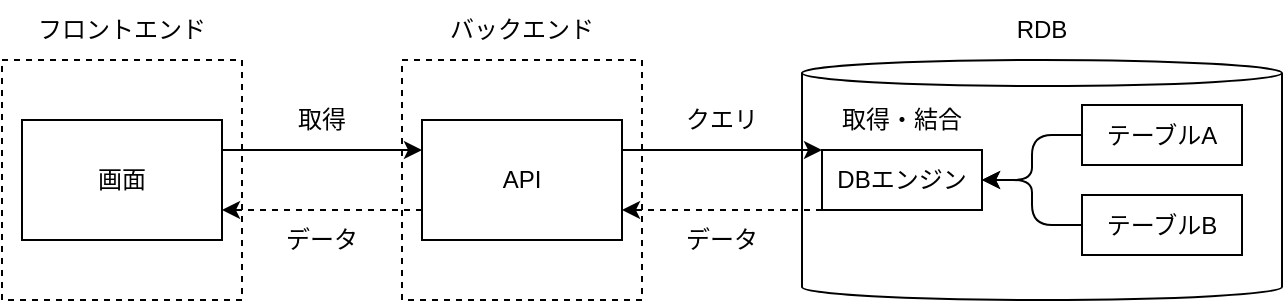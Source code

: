 <mxfile>
    <diagram id="-dW0x4oIb6qleeKS4_x-" name="Page-1">
        <mxGraphModel dx="1722" dy="1162" grid="1" gridSize="10" guides="1" tooltips="1" connect="1" arrows="1" fold="1" page="1" pageScale="1" pageWidth="850" pageHeight="1100" math="0" shadow="0">
            <root>
                <mxCell id="0"/>
                <mxCell id="1" parent="0"/>
                <mxCell id="2" value="" style="rounded=0;whiteSpace=wrap;html=1;fillColor=none;dashed=1;" vertex="1" parent="1">
                    <mxGeometry x="40" y="80" width="120" height="120" as="geometry"/>
                </mxCell>
                <mxCell id="3" value="フロントエンド" style="text;html=1;strokeColor=none;fillColor=none;align=center;verticalAlign=middle;whiteSpace=wrap;rounded=0;" vertex="1" parent="1">
                    <mxGeometry x="40" y="50" width="120" height="30" as="geometry"/>
                </mxCell>
                <mxCell id="4" value="画面" style="rounded=0;whiteSpace=wrap;html=1;fillColor=none;" vertex="1" parent="1">
                    <mxGeometry x="50" y="110" width="100" height="60" as="geometry"/>
                </mxCell>
                <mxCell id="6" value="" style="rounded=0;whiteSpace=wrap;html=1;fillColor=none;dashed=1;" vertex="1" parent="1">
                    <mxGeometry x="240" y="80" width="120" height="120" as="geometry"/>
                </mxCell>
                <mxCell id="7" value="バックエンド" style="text;html=1;strokeColor=none;fillColor=none;align=center;verticalAlign=middle;whiteSpace=wrap;rounded=0;" vertex="1" parent="1">
                    <mxGeometry x="240" y="50" width="120" height="30" as="geometry"/>
                </mxCell>
                <mxCell id="8" value="API" style="rounded=0;whiteSpace=wrap;html=1;fillColor=none;" vertex="1" parent="1">
                    <mxGeometry x="250" y="110" width="100" height="60" as="geometry"/>
                </mxCell>
                <mxCell id="9" value="" style="shape=cylinder3;whiteSpace=wrap;html=1;boundedLbl=1;backgroundOutline=1;size=6.5;fillColor=none;" vertex="1" parent="1">
                    <mxGeometry x="440" y="80" width="240" height="120" as="geometry"/>
                </mxCell>
                <mxCell id="10" value="DBエンジン" style="rounded=0;whiteSpace=wrap;html=1;fillColor=none;" vertex="1" parent="1">
                    <mxGeometry x="450" y="125" width="80" height="30" as="geometry"/>
                </mxCell>
                <mxCell id="11" value="テーブルA" style="rounded=0;whiteSpace=wrap;html=1;fillColor=none;" vertex="1" parent="1">
                    <mxGeometry x="580" y="102.5" width="80" height="30" as="geometry"/>
                </mxCell>
                <mxCell id="12" value="テーブルB" style="rounded=0;whiteSpace=wrap;html=1;fillColor=none;" vertex="1" parent="1">
                    <mxGeometry x="580" y="147.5" width="80" height="30" as="geometry"/>
                </mxCell>
                <mxCell id="13" value="RDB" style="text;html=1;strokeColor=none;fillColor=none;align=center;verticalAlign=middle;whiteSpace=wrap;rounded=0;" vertex="1" parent="1">
                    <mxGeometry x="500" y="50" width="120" height="30" as="geometry"/>
                </mxCell>
                <mxCell id="14" value="" style="endArrow=classic;html=1;exitX=1;exitY=0.25;exitDx=0;exitDy=0;entryX=0;entryY=0.25;entryDx=0;entryDy=0;" edge="1" parent="1" source="4" target="8">
                    <mxGeometry width="50" height="50" relative="1" as="geometry">
                        <mxPoint x="180" y="125" as="sourcePoint"/>
                        <mxPoint x="230" y="75" as="targetPoint"/>
                    </mxGeometry>
                </mxCell>
                <mxCell id="15" value="取得" style="text;html=1;strokeColor=none;fillColor=none;align=center;verticalAlign=middle;whiteSpace=wrap;rounded=0;" vertex="1" parent="1">
                    <mxGeometry x="170" y="95" width="60" height="30" as="geometry"/>
                </mxCell>
                <mxCell id="16" value="" style="endArrow=classic;html=1;exitX=1;exitY=0.25;exitDx=0;exitDy=0;entryX=0;entryY=0;entryDx=0;entryDy=0;" edge="1" parent="1" source="8" target="10">
                    <mxGeometry width="50" height="50" relative="1" as="geometry">
                        <mxPoint x="410" y="230" as="sourcePoint"/>
                        <mxPoint x="510" y="230" as="targetPoint"/>
                    </mxGeometry>
                </mxCell>
                <mxCell id="17" value="クエリ" style="text;html=1;strokeColor=none;fillColor=none;align=center;verticalAlign=middle;whiteSpace=wrap;rounded=0;" vertex="1" parent="1">
                    <mxGeometry x="370" y="95" width="60" height="30" as="geometry"/>
                </mxCell>
                <mxCell id="18" value="取得・結合" style="text;html=1;strokeColor=none;fillColor=none;align=center;verticalAlign=middle;whiteSpace=wrap;rounded=0;" vertex="1" parent="1">
                    <mxGeometry x="455" y="95" width="70" height="30" as="geometry"/>
                </mxCell>
                <mxCell id="21" value="" style="endArrow=classic;html=1;exitX=0;exitY=0.5;exitDx=0;exitDy=0;entryX=1;entryY=0.5;entryDx=0;entryDy=0;edgeStyle=orthogonalEdgeStyle;" edge="1" parent="1" source="11" target="10">
                    <mxGeometry width="50" height="50" relative="1" as="geometry">
                        <mxPoint x="400" y="240" as="sourcePoint"/>
                        <mxPoint x="450" y="190" as="targetPoint"/>
                    </mxGeometry>
                </mxCell>
                <mxCell id="22" value="" style="endArrow=classic;html=1;exitX=0;exitY=0.5;exitDx=0;exitDy=0;entryX=1;entryY=0.5;entryDx=0;entryDy=0;edgeStyle=orthogonalEdgeStyle;" edge="1" parent="1" source="12" target="10">
                    <mxGeometry width="50" height="50" relative="1" as="geometry">
                        <mxPoint x="400" y="240" as="sourcePoint"/>
                        <mxPoint x="450" y="190" as="targetPoint"/>
                    </mxGeometry>
                </mxCell>
                <mxCell id="23" value="" style="endArrow=classic;html=1;exitX=0;exitY=1;exitDx=0;exitDy=0;entryX=1;entryY=0.75;entryDx=0;entryDy=0;dashed=1;" edge="1" parent="1" source="10" target="8">
                    <mxGeometry width="50" height="50" relative="1" as="geometry">
                        <mxPoint x="400" y="240" as="sourcePoint"/>
                        <mxPoint x="450" y="190" as="targetPoint"/>
                    </mxGeometry>
                </mxCell>
                <mxCell id="24" value="データ" style="text;html=1;strokeColor=none;fillColor=none;align=center;verticalAlign=middle;whiteSpace=wrap;rounded=0;" vertex="1" parent="1">
                    <mxGeometry x="370" y="155" width="60" height="30" as="geometry"/>
                </mxCell>
                <mxCell id="25" value="データ" style="text;html=1;strokeColor=none;fillColor=none;align=center;verticalAlign=middle;whiteSpace=wrap;rounded=0;" vertex="1" parent="1">
                    <mxGeometry x="170" y="155" width="60" height="30" as="geometry"/>
                </mxCell>
                <mxCell id="26" value="" style="endArrow=classic;html=1;exitX=0;exitY=0.75;exitDx=0;exitDy=0;dashed=1;entryX=1;entryY=0.75;entryDx=0;entryDy=0;" edge="1" parent="1" source="8" target="4">
                    <mxGeometry width="50" height="50" relative="1" as="geometry">
                        <mxPoint x="250" y="155" as="sourcePoint"/>
                        <mxPoint x="180" y="310" as="targetPoint"/>
                    </mxGeometry>
                </mxCell>
            </root>
        </mxGraphModel>
    </diagram>
</mxfile>
